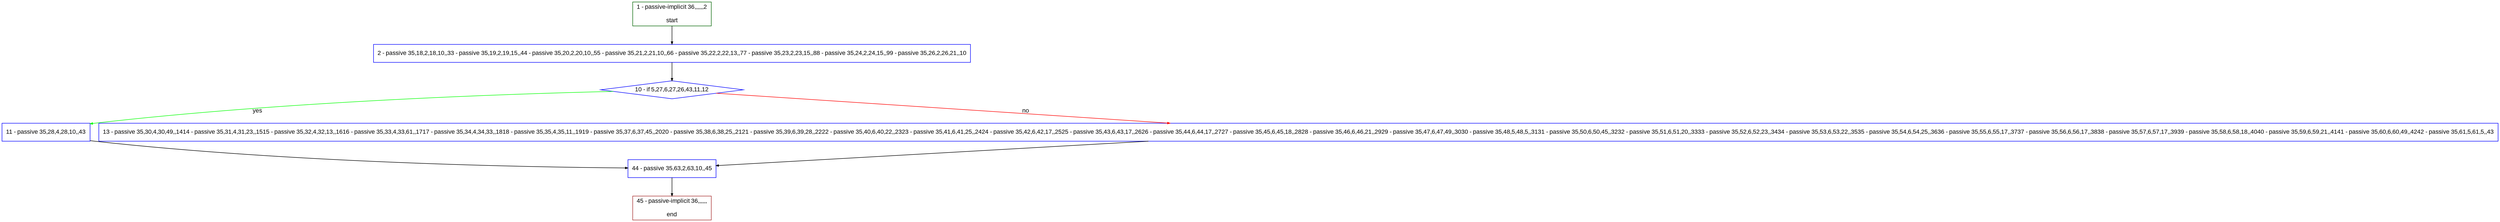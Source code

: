 digraph "" {
  graph [bgcolor="white", fillcolor="#FFFFCC", pack="true", packmode="clust", fontname="Arial", label="", fontsize="12", compound="true", style="rounded,filled"];
  node [node_initialized="no", fillcolor="white", fontname="Arial", label="", color="grey", fontsize="12", fixedsize="false", compound="true", shape="rectangle", style="filled"];
  edge [arrowtail="none", lhead="", fontcolor="black", fontname="Arial", label="", color="black", fontsize="12", arrowhead="normal", arrowsize="0.5", compound="true", ltail="", dir="forward"];
  __N1 [fillcolor="#ffffff", label="2 - passive 35,18,2,18,10,,33 - passive 35,19,2,19,15,,44 - passive 35,20,2,20,10,,55 - passive 35,21,2,21,10,,66 - passive 35,22,2,22,13,,77 - passive 35,23,2,23,15,,88 - passive 35,24,2,24,15,,99 - passive 35,26,2,26,21,,10", color="#0000ff", shape="box", style="filled"];
  __N2 [fillcolor="#ffffff", label="1 - passive-implicit 36,,,,,,2\n\nstart", color="#006400", shape="box", style="filled"];
  __N3 [fillcolor="#ffffff", label="10 - if 5,27,6,27,26,43,11,12", color="#0000ff", shape="diamond", style="filled"];
  __N4 [fillcolor="#ffffff", label="11 - passive 35,28,4,28,10,,43", color="#0000ff", shape="box", style="filled"];
  __N5 [fillcolor="#ffffff", label="13 - passive 35,30,4,30,49,,1414 - passive 35,31,4,31,23,,1515 - passive 35,32,4,32,13,,1616 - passive 35,33,4,33,61,,1717 - passive 35,34,4,34,33,,1818 - passive 35,35,4,35,11,,1919 - passive 35,37,6,37,45,,2020 - passive 35,38,6,38,25,,2121 - passive 35,39,6,39,28,,2222 - passive 35,40,6,40,22,,2323 - passive 35,41,6,41,25,,2424 - passive 35,42,6,42,17,,2525 - passive 35,43,6,43,17,,2626 - passive 35,44,6,44,17,,2727 - passive 35,45,6,45,18,,2828 - passive 35,46,6,46,21,,2929 - passive 35,47,6,47,49,,3030 - passive 35,48,5,48,5,,3131 - passive 35,50,6,50,45,,3232 - passive 35,51,6,51,20,,3333 - passive 35,52,6,52,23,,3434 - passive 35,53,6,53,22,,3535 - passive 35,54,6,54,25,,3636 - passive 35,55,6,55,17,,3737 - passive 35,56,6,56,17,,3838 - passive 35,57,6,57,17,,3939 - passive 35,58,6,58,18,,4040 - passive 35,59,6,59,21,,4141 - passive 35,60,6,60,49,,4242 - passive 35,61,5,61,5,,43", color="#0000ff", shape="box", style="filled"];
  __N6 [fillcolor="#ffffff", label="44 - passive 35,63,2,63,10,,45", color="#0000ff", shape="box", style="filled"];
  __N7 [fillcolor="#ffffff", label="45 - passive-implicit 36,,,,,,\n\nend", color="#a52a2a", shape="box", style="filled"];
  __N2 -> __N1 [arrowtail="none", color="#000000", label="", arrowhead="normal", dir="forward"];
  __N1 -> __N3 [arrowtail="none", color="#000000", label="", arrowhead="normal", dir="forward"];
  __N3 -> __N4 [arrowtail="none", color="#00ff00", label="yes", arrowhead="normal", dir="forward"];
  __N3 -> __N5 [arrowtail="none", color="#ff0000", label="no", arrowhead="normal", dir="forward"];
  __N4 -> __N6 [arrowtail="none", color="#000000", label="", arrowhead="normal", dir="forward"];
  __N5 -> __N6 [arrowtail="none", color="#000000", label="", arrowhead="normal", dir="forward"];
  __N6 -> __N7 [arrowtail="none", color="#000000", label="", arrowhead="normal", dir="forward"];
}
